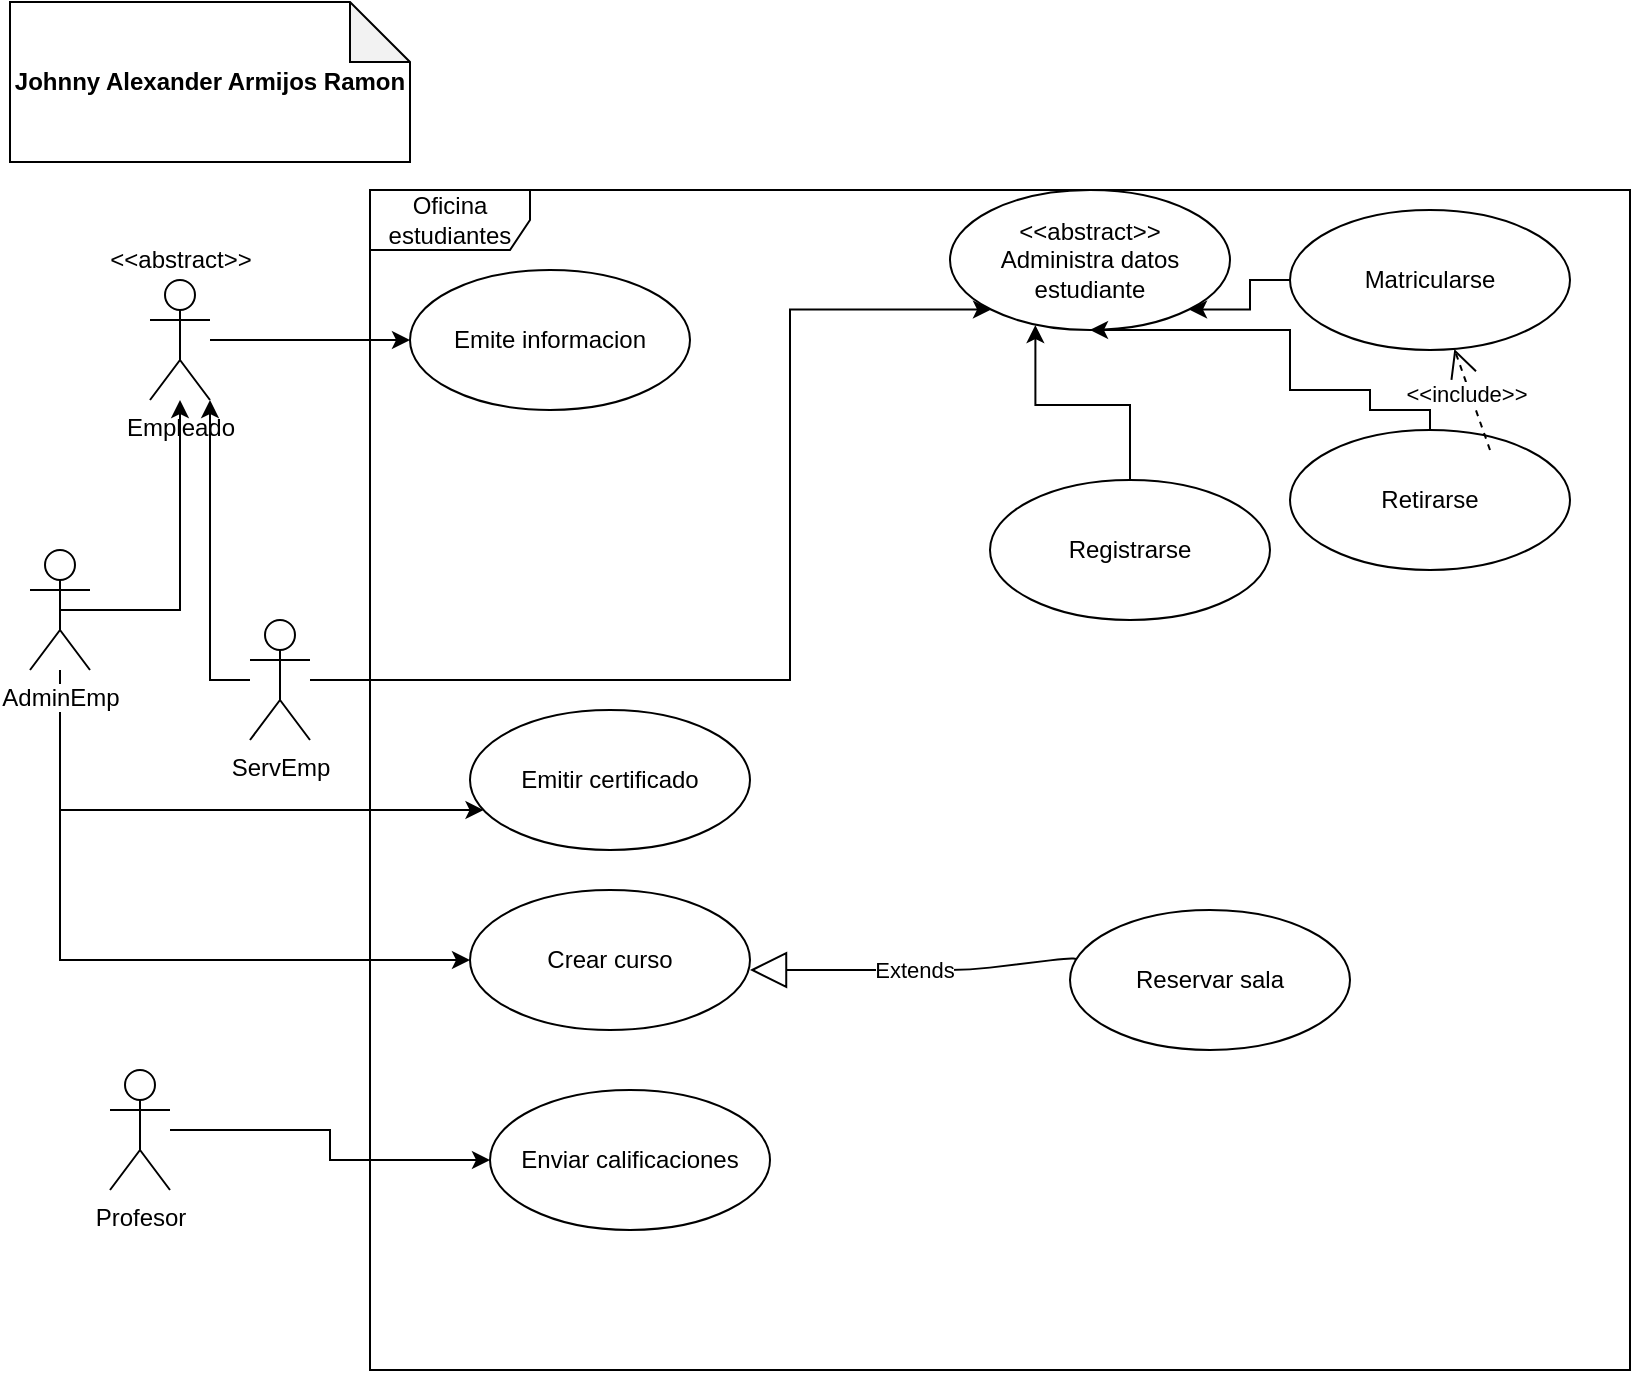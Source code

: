 <mxfile version="20.3.0" type="device"><diagram id="R8_wrV86dp_bww5QawuV" name="Página-1"><mxGraphModel dx="1422" dy="905" grid="1" gridSize="10" guides="1" tooltips="1" connect="1" arrows="1" fold="1" page="1" pageScale="1" pageWidth="827" pageHeight="1169" math="0" shadow="0"><root><mxCell id="0"/><mxCell id="1" parent="0"/><mxCell id="92hY45G5ZsN1_HUVO8X--33" value="&lt;span style=&quot;text-align: justify;&quot;&gt;Oficina estudiantes&lt;/span&gt;" style="shape=umlFrame;whiteSpace=wrap;html=1;width=80;height=30;" parent="1" vertex="1"><mxGeometry x="190" y="130" width="630" height="590" as="geometry"/></mxCell><mxCell id="92hY45G5ZsN1_HUVO8X--1" style="edgeStyle=orthogonalEdgeStyle;rounded=0;orthogonalLoop=1;jettySize=auto;html=1;" parent="1" source="92hY45G5ZsN1_HUVO8X--2" target="92hY45G5ZsN1_HUVO8X--22" edge="1"><mxGeometry relative="1" as="geometry"/></mxCell><mxCell id="92hY45G5ZsN1_HUVO8X--2" value="Empleado" style="shape=umlActor;verticalLabelPosition=bottom;labelBackgroundColor=#ffffff;verticalAlign=top;html=1;outlineConnect=0;" parent="1" vertex="1"><mxGeometry x="80" y="175" width="30" height="60" as="geometry"/></mxCell><mxCell id="92hY45G5ZsN1_HUVO8X--3" style="edgeStyle=orthogonalEdgeStyle;rounded=0;orthogonalLoop=1;jettySize=auto;html=1;exitX=0.5;exitY=0.5;exitDx=0;exitDy=0;exitPerimeter=0;" parent="1" source="92hY45G5ZsN1_HUVO8X--6" target="92hY45G5ZsN1_HUVO8X--2" edge="1"><mxGeometry relative="1" as="geometry"/></mxCell><mxCell id="92hY45G5ZsN1_HUVO8X--4" style="edgeStyle=orthogonalEdgeStyle;rounded=0;orthogonalLoop=1;jettySize=auto;html=1;" parent="1" source="92hY45G5ZsN1_HUVO8X--6" target="92hY45G5ZsN1_HUVO8X--19" edge="1"><mxGeometry relative="1" as="geometry"><Array as="points"><mxPoint x="35" y="440"/></Array></mxGeometry></mxCell><mxCell id="92hY45G5ZsN1_HUVO8X--5" style="edgeStyle=orthogonalEdgeStyle;rounded=0;orthogonalLoop=1;jettySize=auto;html=1;" parent="1" source="92hY45G5ZsN1_HUVO8X--6" target="92hY45G5ZsN1_HUVO8X--15" edge="1"><mxGeometry relative="1" as="geometry"><Array as="points"><mxPoint x="35" y="515"/></Array></mxGeometry></mxCell><mxCell id="92hY45G5ZsN1_HUVO8X--6" value="AdminEmp" style="shape=umlActor;verticalLabelPosition=bottom;labelBackgroundColor=#ffffff;verticalAlign=top;html=1;outlineConnect=0;" parent="1" vertex="1"><mxGeometry x="20" y="310" width="30" height="60" as="geometry"/></mxCell><mxCell id="92hY45G5ZsN1_HUVO8X--7" style="edgeStyle=orthogonalEdgeStyle;rounded=0;orthogonalLoop=1;jettySize=auto;html=1;entryX=0;entryY=0.5;entryDx=0;entryDy=0;" parent="1" source="92hY45G5ZsN1_HUVO8X--8" target="92hY45G5ZsN1_HUVO8X--24" edge="1"><mxGeometry relative="1" as="geometry"/></mxCell><mxCell id="92hY45G5ZsN1_HUVO8X--8" value="Profesor" style="shape=umlActor;verticalLabelPosition=bottom;labelBackgroundColor=#ffffff;verticalAlign=top;html=1;outlineConnect=0;" parent="1" vertex="1"><mxGeometry x="60" y="570" width="30" height="60" as="geometry"/></mxCell><mxCell id="92hY45G5ZsN1_HUVO8X--9" style="edgeStyle=orthogonalEdgeStyle;rounded=0;orthogonalLoop=1;jettySize=auto;html=1;entryX=1;entryY=1;entryDx=0;entryDy=0;entryPerimeter=0;" parent="1" source="92hY45G5ZsN1_HUVO8X--11" target="92hY45G5ZsN1_HUVO8X--2" edge="1"><mxGeometry relative="1" as="geometry"/></mxCell><mxCell id="92hY45G5ZsN1_HUVO8X--10" style="edgeStyle=orthogonalEdgeStyle;rounded=0;orthogonalLoop=1;jettySize=auto;html=1;entryX=0;entryY=1;entryDx=0;entryDy=0;" parent="1" source="92hY45G5ZsN1_HUVO8X--11" target="92hY45G5ZsN1_HUVO8X--16" edge="1"><mxGeometry relative="1" as="geometry"><Array as="points"><mxPoint x="400" y="375"/><mxPoint x="400" y="189"/></Array></mxGeometry></mxCell><mxCell id="92hY45G5ZsN1_HUVO8X--11" value="ServEmp" style="shape=umlActor;verticalLabelPosition=bottom;labelBackgroundColor=#ffffff;verticalAlign=top;html=1;outlineConnect=0;" parent="1" vertex="1"><mxGeometry x="130" y="345" width="30" height="60" as="geometry"/></mxCell><mxCell id="92hY45G5ZsN1_HUVO8X--12" value="&amp;lt;&amp;lt;abstract&amp;gt;&amp;gt;" style="text;html=1;align=center;verticalAlign=middle;resizable=0;points=[];autosize=1;" parent="1" vertex="1"><mxGeometry x="50" y="155" width="90" height="20" as="geometry"/></mxCell><mxCell id="92hY45G5ZsN1_HUVO8X--13" style="edgeStyle=orthogonalEdgeStyle;rounded=0;orthogonalLoop=1;jettySize=auto;html=1;entryX=1;entryY=1;entryDx=0;entryDy=0;" parent="1" source="92hY45G5ZsN1_HUVO8X--14" target="92hY45G5ZsN1_HUVO8X--16" edge="1"><mxGeometry relative="1" as="geometry"/></mxCell><mxCell id="92hY45G5ZsN1_HUVO8X--14" value="Matricularse" style="ellipse;whiteSpace=wrap;html=1;" parent="1" vertex="1"><mxGeometry x="650" y="140" width="140" height="70" as="geometry"/></mxCell><mxCell id="92hY45G5ZsN1_HUVO8X--15" value="Crear curso&lt;span style=&quot;font-family: monospace ; font-size: 0px&quot;&gt;%3CmxGraphModel%3E%3Croot%3E%3CmxCell%20id%3D%220%22%2F%3E%3CmxCell%20id%3D%221%22%20parent%3D%220%22%2F%3E%3CmxCell%20id%3D%222%22%20value%3D%22Use%20Case%22%20style%3D%22ellipse%3BwhiteSpace%3Dwrap%3Bhtml%3D1%3B%22%20vertex%3D%221%22%20parent%3D%221%22%3E%3CmxGeometry%20x%3D%22230%22%20y%3D%22200%22%20width%3D%22140%22%20height%3D%2270%22%20as%3D%22geometry%22%2F%3E%3C%2FmxCell%3E%3C%2Froot%3E%3C%2FmxGraphModel%3E&lt;/span&gt;" style="ellipse;whiteSpace=wrap;html=1;" parent="1" vertex="1"><mxGeometry x="240" y="480" width="140" height="70" as="geometry"/></mxCell><mxCell id="92hY45G5ZsN1_HUVO8X--16" value="&amp;lt;&amp;lt;abstract&amp;gt;&amp;gt;&lt;br&gt;Administra datos estudiante" style="ellipse;whiteSpace=wrap;html=1;" parent="1" vertex="1"><mxGeometry x="480" y="130" width="140" height="70" as="geometry"/></mxCell><mxCell id="92hY45G5ZsN1_HUVO8X--17" style="edgeStyle=orthogonalEdgeStyle;rounded=0;orthogonalLoop=1;jettySize=auto;html=1;entryX=0.305;entryY=0.965;entryDx=0;entryDy=0;entryPerimeter=0;" parent="1" source="92hY45G5ZsN1_HUVO8X--18" target="92hY45G5ZsN1_HUVO8X--16" edge="1"><mxGeometry relative="1" as="geometry"/></mxCell><mxCell id="92hY45G5ZsN1_HUVO8X--18" value="Registrarse" style="ellipse;whiteSpace=wrap;html=1;" parent="1" vertex="1"><mxGeometry x="500" y="275" width="140" height="70" as="geometry"/></mxCell><mxCell id="92hY45G5ZsN1_HUVO8X--19" value="Emitir certificado" style="ellipse;whiteSpace=wrap;html=1;" parent="1" vertex="1"><mxGeometry x="240" y="390" width="140" height="70" as="geometry"/></mxCell><mxCell id="92hY45G5ZsN1_HUVO8X--20" style="edgeStyle=orthogonalEdgeStyle;rounded=0;orthogonalLoop=1;jettySize=auto;html=1;entryX=0.5;entryY=1;entryDx=0;entryDy=0;" parent="1" source="92hY45G5ZsN1_HUVO8X--21" target="92hY45G5ZsN1_HUVO8X--16" edge="1"><mxGeometry relative="1" as="geometry"><Array as="points"><mxPoint x="720" y="240"/><mxPoint x="690" y="240"/><mxPoint x="690" y="230"/><mxPoint x="650" y="230"/><mxPoint x="650" y="200"/></Array></mxGeometry></mxCell><mxCell id="92hY45G5ZsN1_HUVO8X--21" value="Retirarse" style="ellipse;whiteSpace=wrap;html=1;" parent="1" vertex="1"><mxGeometry x="650" y="250" width="140" height="70" as="geometry"/></mxCell><mxCell id="92hY45G5ZsN1_HUVO8X--22" value="Emite informacion" style="ellipse;whiteSpace=wrap;html=1;" parent="1" vertex="1"><mxGeometry x="210" y="170" width="140" height="70" as="geometry"/></mxCell><mxCell id="92hY45G5ZsN1_HUVO8X--23" value="Reservar sala" style="ellipse;whiteSpace=wrap;html=1;" parent="1" vertex="1"><mxGeometry x="540" y="490" width="140" height="70" as="geometry"/></mxCell><mxCell id="92hY45G5ZsN1_HUVO8X--24" value="Enviar calificaciones" style="ellipse;whiteSpace=wrap;html=1;" parent="1" vertex="1"><mxGeometry x="250" y="580" width="140" height="70" as="geometry"/></mxCell><mxCell id="92hY45G5ZsN1_HUVO8X--26" value="&amp;lt;&amp;lt;include&amp;gt;&amp;gt;" style="endArrow=open;endSize=12;dashed=1;html=1;" parent="1" target="92hY45G5ZsN1_HUVO8X--14" edge="1"><mxGeometry x="0.12" y="2" width="160" relative="1" as="geometry"><mxPoint x="750" y="260" as="sourcePoint"/><mxPoint x="750" y="280" as="targetPoint"/><mxPoint as="offset"/></mxGeometry></mxCell><mxCell id="92hY45G5ZsN1_HUVO8X--27" value="Extends" style="endArrow=block;endSize=16;endFill=0;html=1;" parent="1" source="92hY45G5ZsN1_HUVO8X--23" edge="1"><mxGeometry width="160" relative="1" as="geometry"><mxPoint x="380" y="514.29" as="sourcePoint"/><mxPoint x="380" y="520" as="targetPoint"/><Array as="points"><mxPoint x="540" y="514"/><mxPoint x="490" y="520"/></Array></mxGeometry></mxCell><mxCell id="92hY45G5ZsN1_HUVO8X--28" value="&lt;b&gt;Johnny Alexander Armijos Ramon&lt;/b&gt;" style="shape=note;whiteSpace=wrap;html=1;backgroundOutline=1;darkOpacity=0.05;" parent="1" vertex="1"><mxGeometry x="10" y="36" width="200" height="80" as="geometry"/></mxCell></root></mxGraphModel></diagram></mxfile>